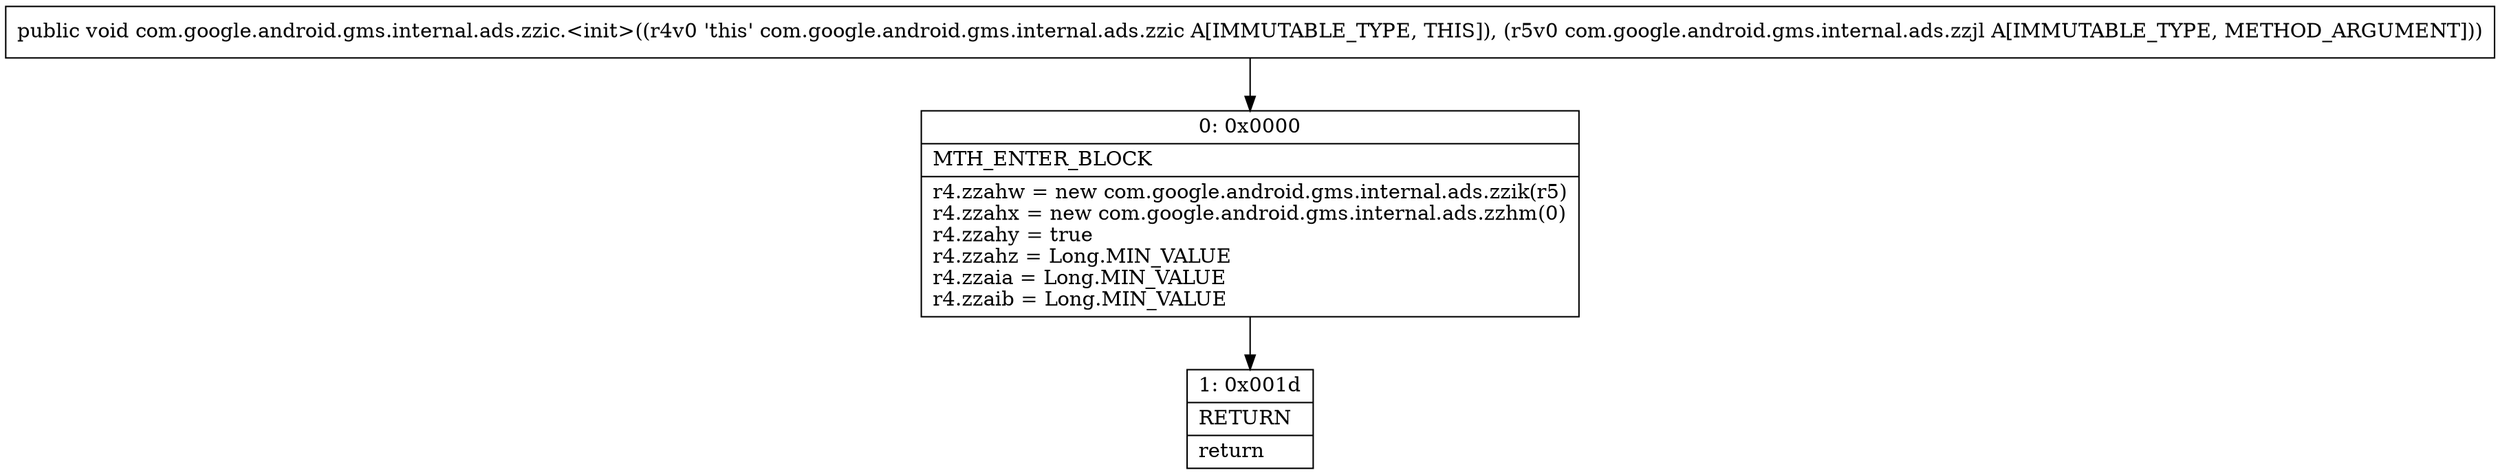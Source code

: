 digraph "CFG forcom.google.android.gms.internal.ads.zzic.\<init\>(Lcom\/google\/android\/gms\/internal\/ads\/zzjl;)V" {
Node_0 [shape=record,label="{0\:\ 0x0000|MTH_ENTER_BLOCK\l|r4.zzahw = new com.google.android.gms.internal.ads.zzik(r5)\lr4.zzahx = new com.google.android.gms.internal.ads.zzhm(0)\lr4.zzahy = true\lr4.zzahz = Long.MIN_VALUE\lr4.zzaia = Long.MIN_VALUE\lr4.zzaib = Long.MIN_VALUE\l}"];
Node_1 [shape=record,label="{1\:\ 0x001d|RETURN\l|return\l}"];
MethodNode[shape=record,label="{public void com.google.android.gms.internal.ads.zzic.\<init\>((r4v0 'this' com.google.android.gms.internal.ads.zzic A[IMMUTABLE_TYPE, THIS]), (r5v0 com.google.android.gms.internal.ads.zzjl A[IMMUTABLE_TYPE, METHOD_ARGUMENT])) }"];
MethodNode -> Node_0;
Node_0 -> Node_1;
}

